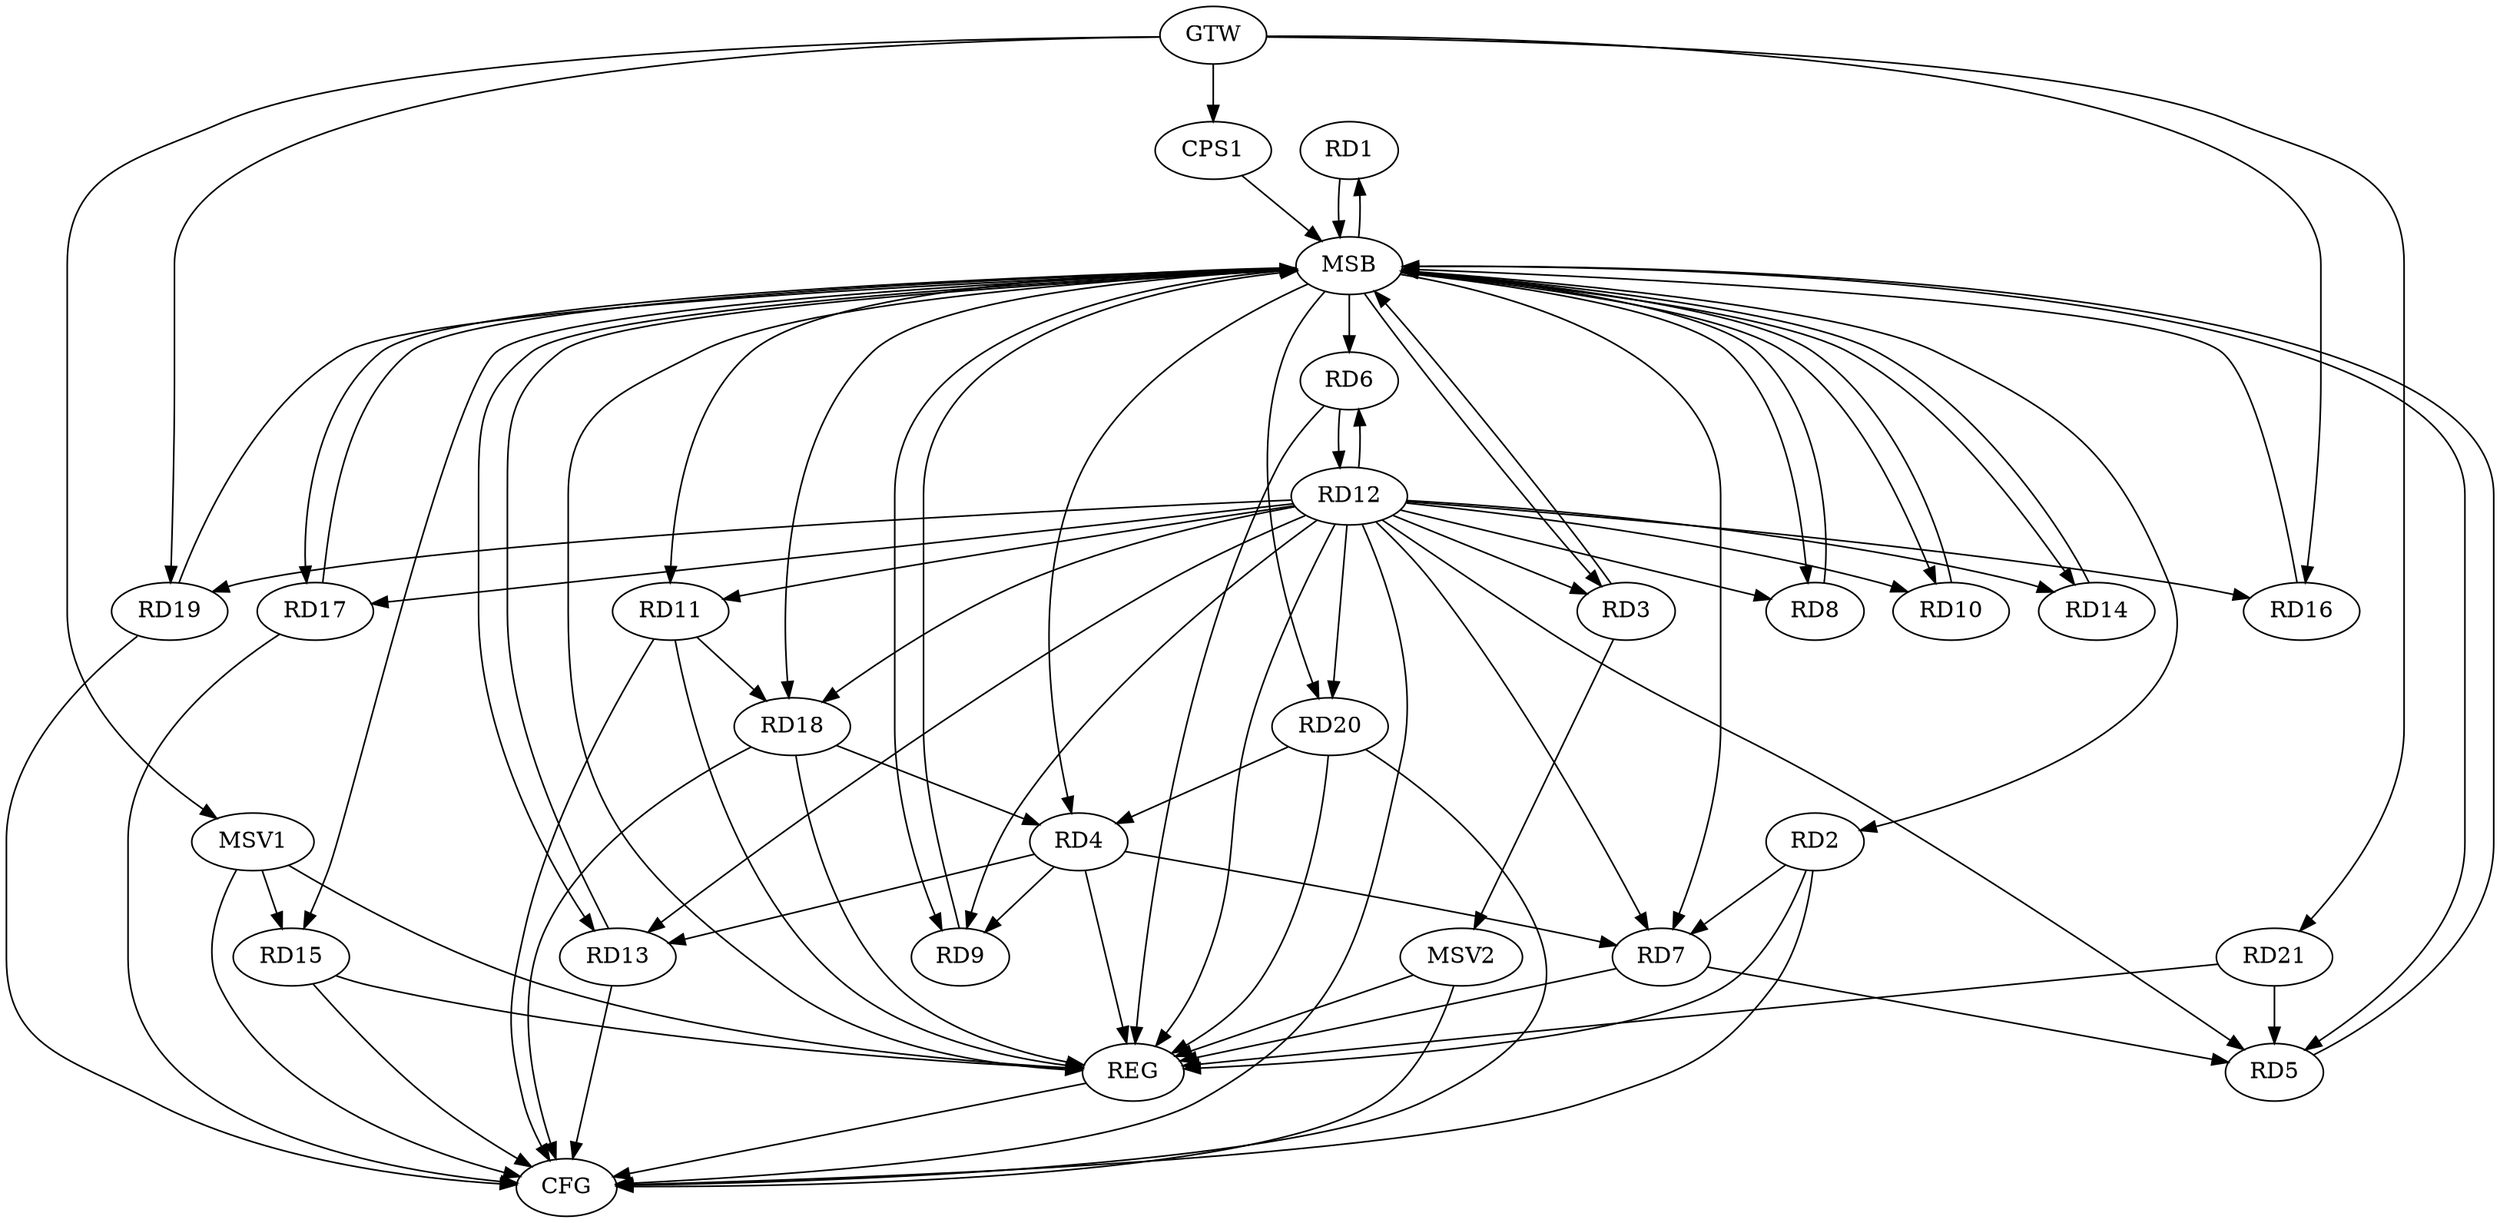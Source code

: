 strict digraph G {
  RD1 [ label="RD1" ];
  RD2 [ label="RD2" ];
  RD3 [ label="RD3" ];
  RD4 [ label="RD4" ];
  RD5 [ label="RD5" ];
  RD6 [ label="RD6" ];
  RD7 [ label="RD7" ];
  RD8 [ label="RD8" ];
  RD9 [ label="RD9" ];
  RD10 [ label="RD10" ];
  RD11 [ label="RD11" ];
  RD12 [ label="RD12" ];
  RD13 [ label="RD13" ];
  RD14 [ label="RD14" ];
  RD15 [ label="RD15" ];
  RD16 [ label="RD16" ];
  RD17 [ label="RD17" ];
  RD18 [ label="RD18" ];
  RD19 [ label="RD19" ];
  RD20 [ label="RD20" ];
  RD21 [ label="RD21" ];
  CPS1 [ label="CPS1" ];
  GTW [ label="GTW" ];
  REG [ label="REG" ];
  MSB [ label="MSB" ];
  CFG [ label="CFG" ];
  MSV1 [ label="MSV1" ];
  MSV2 [ label="MSV2" ];
  RD2 -> RD7;
  RD4 -> RD7;
  RD4 -> RD9;
  RD4 -> RD13;
  RD18 -> RD4;
  RD20 -> RD4;
  RD7 -> RD5;
  RD12 -> RD5;
  RD21 -> RD5;
  RD6 -> RD12;
  RD12 -> RD7;
  RD12 -> RD8;
  RD11 -> RD18;
  RD12 -> RD13;
  GTW -> RD16;
  GTW -> RD19;
  GTW -> RD21;
  GTW -> CPS1;
  RD2 -> REG;
  RD4 -> REG;
  RD6 -> REG;
  RD7 -> REG;
  RD11 -> REG;
  RD12 -> REG;
  RD15 -> REG;
  RD18 -> REG;
  RD20 -> REG;
  RD21 -> REG;
  RD1 -> MSB;
  MSB -> RD7;
  MSB -> REG;
  RD3 -> MSB;
  RD5 -> MSB;
  MSB -> RD8;
  MSB -> RD10;
  MSB -> RD11;
  RD8 -> MSB;
  MSB -> RD4;
  MSB -> RD5;
  MSB -> RD18;
  RD9 -> MSB;
  RD10 -> MSB;
  MSB -> RD1;
  MSB -> RD3;
  MSB -> RD14;
  MSB -> RD17;
  RD13 -> MSB;
  MSB -> RD15;
  RD14 -> MSB;
  MSB -> RD13;
  RD16 -> MSB;
  RD17 -> MSB;
  MSB -> RD2;
  RD19 -> MSB;
  MSB -> RD20;
  CPS1 -> MSB;
  MSB -> RD9;
  MSB -> RD6;
  RD17 -> CFG;
  RD11 -> CFG;
  RD13 -> CFG;
  RD2 -> CFG;
  RD18 -> CFG;
  RD12 -> CFG;
  RD20 -> CFG;
  RD19 -> CFG;
  RD15 -> CFG;
  REG -> CFG;
  RD12 -> RD6;
  RD12 -> RD16;
  RD12 -> RD18;
  RD12 -> RD19;
  RD12 -> RD3;
  RD12 -> RD10;
  RD12 -> RD11;
  RD12 -> RD20;
  RD12 -> RD17;
  RD12 -> RD9;
  RD12 -> RD14;
  MSV1 -> RD15;
  GTW -> MSV1;
  MSV1 -> REG;
  MSV1 -> CFG;
  RD3 -> MSV2;
  MSV2 -> REG;
  MSV2 -> CFG;
}
